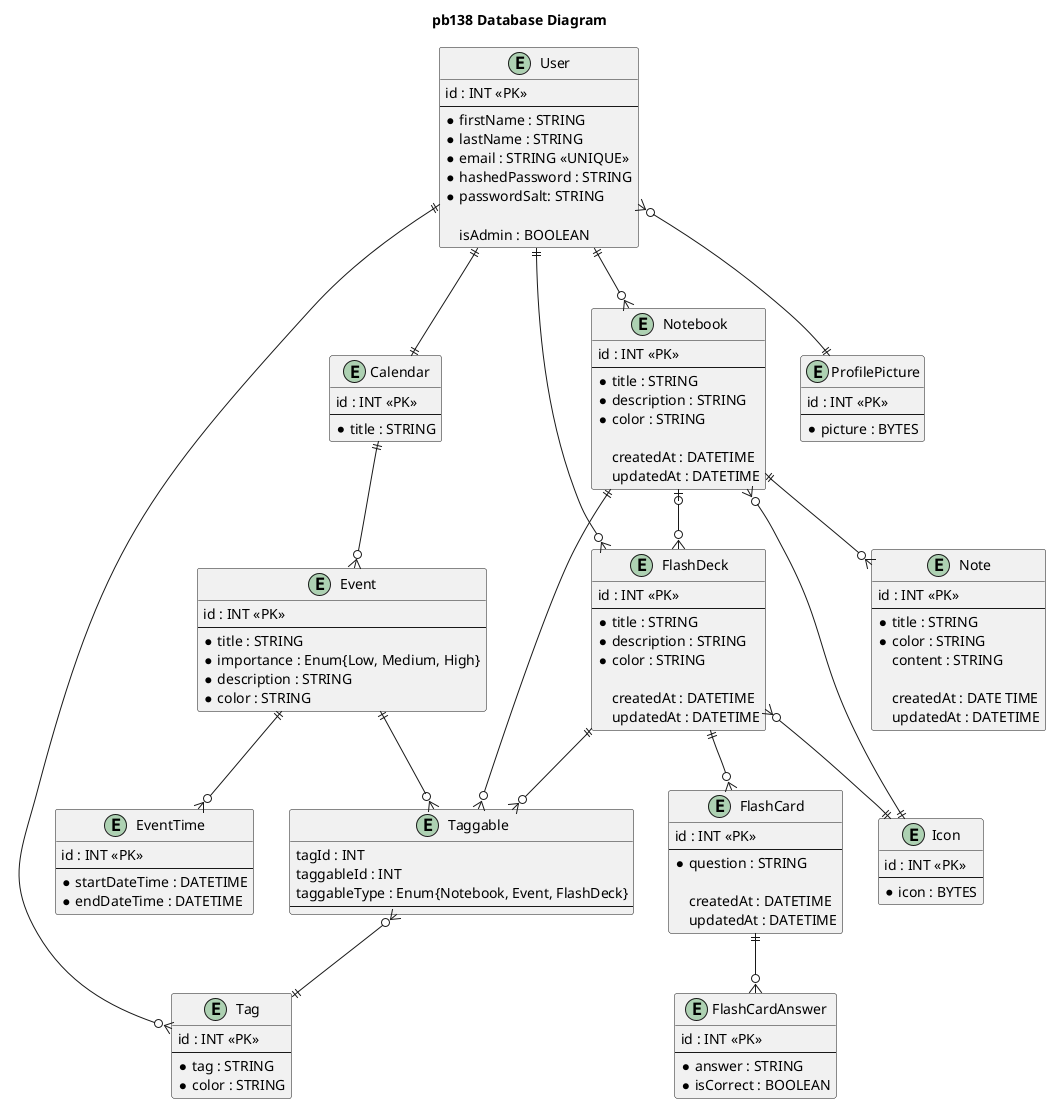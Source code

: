 ﻿@startuml
'skinparam shadowing false
'skinparam linetype ortho
title pb138 Database Diagram

entity User {
    id : INT <<PK>>
    --
    * firstName : STRING
    * lastName : STRING
    * email : STRING <<UNIQUE>>
    * hashedPassword : STRING
    * passwordSalt: STRING

    isAdmin : BOOLEAN
}

entity ProfilePicture {
    id : INT <<PK>>
    --
    * picture : BYTES
}

entity Icon {
    id : INT <<PK>>
    --
    * icon : BYTES
}

entity Notebook {
    id : INT <<PK>>
    --
    * title : STRING
    * description : STRING
    * color : STRING

    createdAt : DATETIME
    updatedAt : DATETIME
}

entity Note {
    id : INT <<PK>>
    --
    * title : STRING
    * color : STRING
    content : STRING

    createdAt : DATE TIME
    updatedAt : DATETIME
}

entity Calendar {
    id : INT <<PK>>
    --
    * title : STRING
}

entity Event {
    id : INT <<PK>>
    --
    * title : STRING
    * importance : Enum{Low, Medium, High}
    * description : STRING
    * color : STRING
}

entity EventTime {
    id : INT <<PK>>
    --
    * startDateTime : DATETIME
    * endDateTime : DATETIME
}

entity FlashDeck {
    id : INT <<PK>>
    --
    * title : STRING
    * description : STRING
    * color : STRING

    createdAt : DATETIME
    updatedAt : DATETIME
}

entity FlashCard {
    id : INT <<PK>>
    --
    * question : STRING

    createdAt : DATETIME
    updatedAt : DATETIME
}

entity FlashCardAnswer {
    id : INT <<PK>>
    --
    * answer : STRING
    * isCorrect : BOOLEAN
}

entity Tag {
    id : INT <<PK>>
    --
    * tag : STRING
    * color : STRING
}

entity Taggable {
    tagId : INT
    taggableId : INT
    taggableType : Enum{Notebook, Event, FlashDeck}
    --
}

User            }o--|| ProfilePicture
User            ||--o{ Notebook
Notebook        ||--o{ Note
User            ||--|| Calendar
Calendar        ||--o{ Event
Event           ||--o{ EventTime
User            ||--o{ FlashDeck
FlashDeck       ||--o{ FlashCard
FlashCard       ||--o{ FlashCardAnswer
Notebook        |o--o{ FlashDeck
Notebook        }o--|| Icon
FlashDeck       }o--|| Icon
User            ||-o{  Tag
Notebook        ||--o{ Taggable
FlashDeck       ||--o{ Taggable
Event           ||--o{ Taggable
Taggable        }o--|| Tag

@enduml
